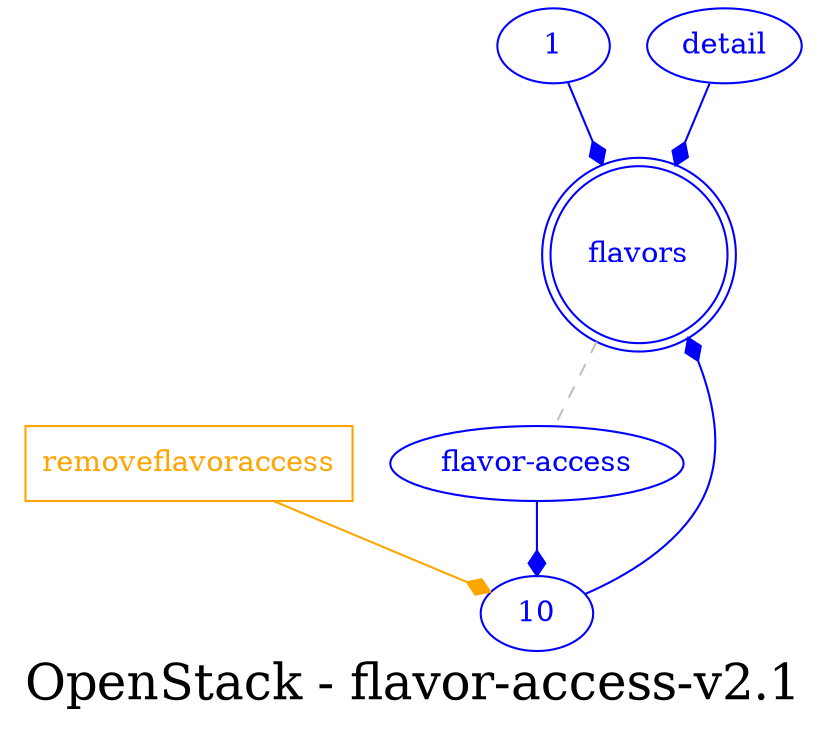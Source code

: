 digraph LexiconGraph {
graph[label="OpenStack - flavor-access-v2.1", fontsize=24]
splines=true
"flavors" [color=blue, fontcolor=blue, shape=doublecircle]
"1" -> "flavors" [color=blue, fontcolor=blue, arrowhead=diamond, arrowtail=none]
"1" [color=blue, fontcolor=blue, shape=ellipse]
"10" -> "flavors" [color=blue, fontcolor=blue, arrowhead=diamond, arrowtail=none]
"10" [color=blue, fontcolor=blue, shape=ellipse]
"removeflavoraccess" [color=orange, fontcolor=orange, shape=box]
"removeflavoraccess" -> "10" [color=orange, fontcolor=orange, arrowhead=diamond, arrowtail=none]
"flavor-access" -> "10" [color=blue, fontcolor=blue, arrowhead=diamond, arrowtail=none]
"flavor-access" [color=blue, fontcolor=blue, shape=ellipse]
"flavors" -> "flavor-access" [color=grey, fontcolor=grey, arrowhead=none, arrowtail=none, style=dashed]
"detail" -> "flavors" [color=blue, fontcolor=blue, arrowhead=diamond, arrowtail=none]
"detail" [color=blue, fontcolor=blue, shape=ellipse]
}
